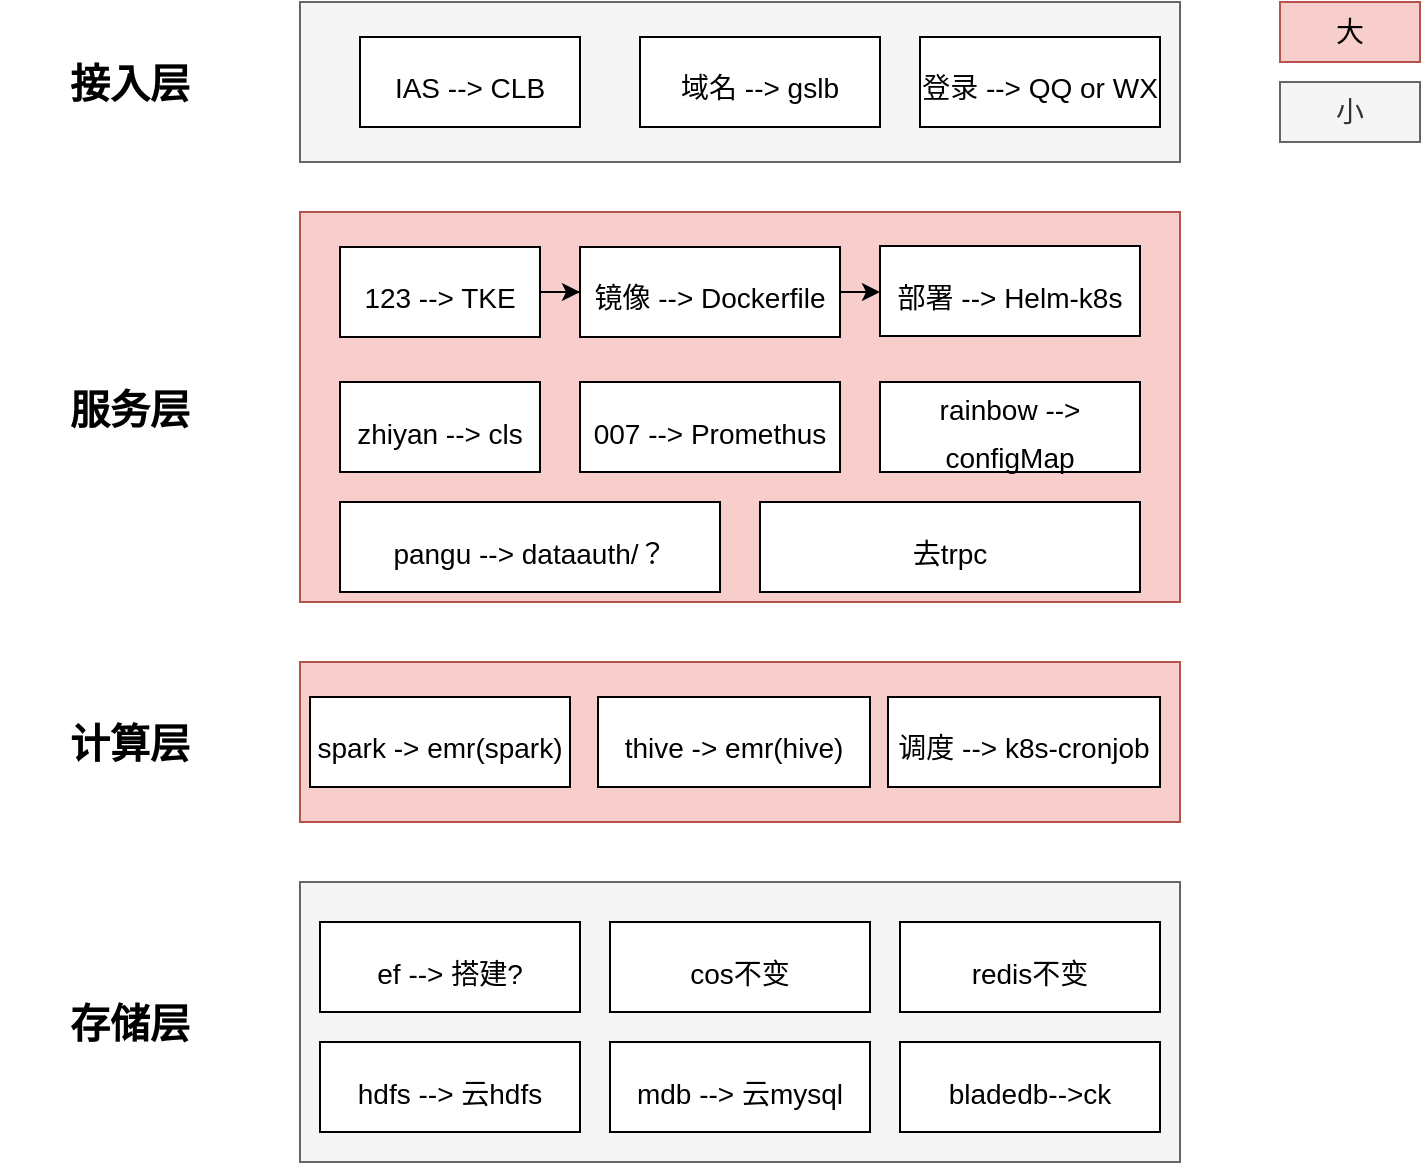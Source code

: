 <mxfile version="20.2.3" type="github">
  <diagram id="cwxhCm63Somnro4JCVdJ" name="第 1 页">
    <mxGraphModel dx="1249" dy="809" grid="1" gridSize="10" guides="1" tooltips="1" connect="1" arrows="1" fold="1" page="1" pageScale="1" pageWidth="827" pageHeight="1169" math="0" shadow="0">
      <root>
        <mxCell id="0" />
        <mxCell id="1" parent="0" />
        <mxCell id="uui6WPJijUR4WHiSDv8N-2" value="&lt;b&gt;&lt;font style=&quot;font-size: 20px;&quot;&gt;接入层&lt;/font&gt;&lt;/b&gt;" style="text;html=1;strokeColor=none;fillColor=none;align=center;verticalAlign=middle;whiteSpace=wrap;rounded=0;" vertex="1" parent="1">
          <mxGeometry x="40" y="465" width="130" height="30" as="geometry" />
        </mxCell>
        <mxCell id="uui6WPJijUR4WHiSDv8N-3" value="" style="rounded=0;whiteSpace=wrap;html=1;fontSize=20;fontColor=#333333;fillColor=#f5f5f5;strokeColor=#666666;" vertex="1" parent="1">
          <mxGeometry x="190" y="440" width="440" height="80" as="geometry" />
        </mxCell>
        <mxCell id="uui6WPJijUR4WHiSDv8N-4" value="&lt;font style=&quot;font-size: 14px;&quot; color=&quot;#000000&quot;&gt;IAS --&amp;gt; CLB&lt;/font&gt;" style="rounded=0;whiteSpace=wrap;html=1;fontSize=20;fontColor=#FFCCCC;" vertex="1" parent="1">
          <mxGeometry x="220" y="457.5" width="110" height="45" as="geometry" />
        </mxCell>
        <mxCell id="uui6WPJijUR4WHiSDv8N-5" value="&lt;font style=&quot;font-size: 14px;&quot; color=&quot;#000000&quot;&gt;域名 --&amp;gt; gslb&lt;/font&gt;" style="rounded=0;whiteSpace=wrap;html=1;fontSize=20;fontColor=#FFCCCC;" vertex="1" parent="1">
          <mxGeometry x="360" y="457.5" width="120" height="45" as="geometry" />
        </mxCell>
        <mxCell id="uui6WPJijUR4WHiSDv8N-6" value="&lt;span style=&quot;font-size: 20px;&quot;&gt;&lt;b&gt;服务层&lt;/b&gt;&lt;/span&gt;" style="text;html=1;strokeColor=none;fillColor=none;align=center;verticalAlign=middle;whiteSpace=wrap;rounded=0;" vertex="1" parent="1">
          <mxGeometry x="40" y="627.5" width="130" height="30" as="geometry" />
        </mxCell>
        <mxCell id="uui6WPJijUR4WHiSDv8N-7" value="" style="rounded=0;whiteSpace=wrap;html=1;fontSize=20;fillColor=#f8cecc;strokeColor=#b85450;" vertex="1" parent="1">
          <mxGeometry x="190" y="545" width="440" height="195" as="geometry" />
        </mxCell>
        <mxCell id="uui6WPJijUR4WHiSDv8N-34" value="" style="edgeStyle=orthogonalEdgeStyle;rounded=0;orthogonalLoop=1;jettySize=auto;html=1;fontSize=14;fontColor=#000000;" edge="1" parent="1" source="uui6WPJijUR4WHiSDv8N-8" target="uui6WPJijUR4WHiSDv8N-9">
          <mxGeometry relative="1" as="geometry" />
        </mxCell>
        <mxCell id="uui6WPJijUR4WHiSDv8N-8" value="&lt;font style=&quot;font-size: 14px;&quot; color=&quot;#000000&quot;&gt;123 --&amp;gt; TKE&lt;/font&gt;" style="rounded=0;whiteSpace=wrap;html=1;fontSize=20;fontColor=#FFCCCC;" vertex="1" parent="1">
          <mxGeometry x="210" y="562.5" width="100" height="45" as="geometry" />
        </mxCell>
        <mxCell id="uui6WPJijUR4WHiSDv8N-35" value="" style="edgeStyle=orthogonalEdgeStyle;rounded=0;orthogonalLoop=1;jettySize=auto;html=1;fontSize=14;fontColor=#000000;" edge="1" parent="1" source="uui6WPJijUR4WHiSDv8N-9" target="uui6WPJijUR4WHiSDv8N-10">
          <mxGeometry relative="1" as="geometry" />
        </mxCell>
        <mxCell id="uui6WPJijUR4WHiSDv8N-9" value="&lt;font color=&quot;#000000&quot;&gt;&lt;span style=&quot;font-size: 14px;&quot;&gt;镜像 --&amp;gt; Dockerfile&lt;/span&gt;&lt;/font&gt;" style="rounded=0;whiteSpace=wrap;html=1;fontSize=20;fontColor=#FFCCCC;" vertex="1" parent="1">
          <mxGeometry x="330" y="562.5" width="130" height="45" as="geometry" />
        </mxCell>
        <mxCell id="uui6WPJijUR4WHiSDv8N-10" value="&lt;font color=&quot;#000000&quot;&gt;&lt;span style=&quot;font-size: 14px;&quot;&gt;部署 --&amp;gt; Helm-k8s&lt;/span&gt;&lt;/font&gt;" style="rounded=0;whiteSpace=wrap;html=1;fontSize=20;fontColor=#FFCCCC;" vertex="1" parent="1">
          <mxGeometry x="480" y="562" width="130" height="45" as="geometry" />
        </mxCell>
        <mxCell id="uui6WPJijUR4WHiSDv8N-11" value="&lt;font style=&quot;font-size: 14px;&quot; color=&quot;#000000&quot;&gt;007 --&amp;gt; Promethus&lt;/font&gt;" style="rounded=0;whiteSpace=wrap;html=1;fontSize=20;fontColor=#FFCCCC;" vertex="1" parent="1">
          <mxGeometry x="330" y="630" width="130" height="45" as="geometry" />
        </mxCell>
        <mxCell id="uui6WPJijUR4WHiSDv8N-12" value="&lt;font style=&quot;font-size: 14px;&quot; color=&quot;#000000&quot;&gt;zhiyan --&amp;gt; cls&lt;/font&gt;" style="rounded=0;whiteSpace=wrap;html=1;fontSize=20;fontColor=#FFCCCC;" vertex="1" parent="1">
          <mxGeometry x="210" y="630" width="100" height="45" as="geometry" />
        </mxCell>
        <mxCell id="uui6WPJijUR4WHiSDv8N-13" value="&lt;font style=&quot;font-size: 14px;&quot; color=&quot;#000000&quot;&gt;rainbow --&amp;gt; configMap&lt;/font&gt;" style="rounded=0;whiteSpace=wrap;html=1;fontSize=20;fontColor=#FFCCCC;" vertex="1" parent="1">
          <mxGeometry x="480" y="630" width="130" height="45" as="geometry" />
        </mxCell>
        <mxCell id="uui6WPJijUR4WHiSDv8N-14" value="&lt;span style=&quot;font-size: 20px;&quot;&gt;&lt;b&gt;计算层&lt;/b&gt;&lt;/span&gt;" style="text;html=1;strokeColor=none;fillColor=none;align=center;verticalAlign=middle;whiteSpace=wrap;rounded=0;" vertex="1" parent="1">
          <mxGeometry x="40" y="795" width="130" height="30" as="geometry" />
        </mxCell>
        <mxCell id="uui6WPJijUR4WHiSDv8N-15" value="" style="rounded=0;whiteSpace=wrap;html=1;fontSize=20;fillColor=#f8cecc;strokeColor=#b85450;" vertex="1" parent="1">
          <mxGeometry x="190" y="770" width="440" height="80" as="geometry" />
        </mxCell>
        <mxCell id="uui6WPJijUR4WHiSDv8N-16" value="&lt;font color=&quot;#000000&quot;&gt;&lt;span style=&quot;font-size: 14px;&quot;&gt;spark -&amp;gt; emr(spark)&lt;/span&gt;&lt;/font&gt;" style="rounded=0;whiteSpace=wrap;html=1;fontSize=20;fontColor=#FFCCCC;" vertex="1" parent="1">
          <mxGeometry x="195" y="787.5" width="130" height="45" as="geometry" />
        </mxCell>
        <mxCell id="uui6WPJijUR4WHiSDv8N-17" value="&lt;font color=&quot;#000000&quot;&gt;&lt;span style=&quot;font-size: 14px;&quot;&gt;thive -&amp;gt; emr(hive)&lt;/span&gt;&lt;/font&gt;" style="rounded=0;whiteSpace=wrap;html=1;fontSize=20;fontColor=#FFCCCC;" vertex="1" parent="1">
          <mxGeometry x="339" y="787.5" width="136" height="45" as="geometry" />
        </mxCell>
        <mxCell id="uui6WPJijUR4WHiSDv8N-18" value="&lt;font style=&quot;font-size: 14px;&quot; color=&quot;#000000&quot;&gt;pangu --&amp;gt; dataauth/？&lt;/font&gt;" style="rounded=0;whiteSpace=wrap;html=1;fontSize=20;fontColor=#FFCCCC;" vertex="1" parent="1">
          <mxGeometry x="210" y="690" width="190" height="45" as="geometry" />
        </mxCell>
        <mxCell id="uui6WPJijUR4WHiSDv8N-19" value="&lt;font color=&quot;#000000&quot;&gt;&lt;span style=&quot;font-size: 14px;&quot;&gt;登录 --&amp;gt; QQ or WX&lt;/span&gt;&lt;/font&gt;" style="rounded=0;whiteSpace=wrap;html=1;fontSize=20;fontColor=#FFCCCC;" vertex="1" parent="1">
          <mxGeometry x="500" y="457.5" width="120" height="45" as="geometry" />
        </mxCell>
        <mxCell id="uui6WPJijUR4WHiSDv8N-21" value="&lt;span style=&quot;font-size: 20px;&quot;&gt;&lt;b&gt;存储层&lt;/b&gt;&lt;/span&gt;" style="text;html=1;strokeColor=none;fillColor=none;align=center;verticalAlign=middle;whiteSpace=wrap;rounded=0;" vertex="1" parent="1">
          <mxGeometry x="40" y="935" width="130" height="30" as="geometry" />
        </mxCell>
        <mxCell id="uui6WPJijUR4WHiSDv8N-22" value="" style="rounded=0;whiteSpace=wrap;html=1;fontSize=20;fontColor=#333333;fillColor=#f5f5f5;strokeColor=#666666;" vertex="1" parent="1">
          <mxGeometry x="190" y="880" width="440" height="140" as="geometry" />
        </mxCell>
        <mxCell id="uui6WPJijUR4WHiSDv8N-23" value="&lt;font color=&quot;#000000&quot;&gt;&lt;span style=&quot;font-size: 14px;&quot;&gt;ef --&amp;gt; 搭建?&lt;/span&gt;&lt;/font&gt;" style="rounded=0;whiteSpace=wrap;html=1;fontSize=20;fontColor=#FFCCCC;" vertex="1" parent="1">
          <mxGeometry x="200" y="900" width="130" height="45" as="geometry" />
        </mxCell>
        <mxCell id="uui6WPJijUR4WHiSDv8N-24" value="&lt;font color=&quot;#000000&quot;&gt;&lt;span style=&quot;font-size: 14px;&quot;&gt;cos不变&lt;/span&gt;&lt;/font&gt;" style="rounded=0;whiteSpace=wrap;html=1;fontSize=20;fontColor=#FFCCCC;" vertex="1" parent="1">
          <mxGeometry x="345" y="900" width="130" height="45" as="geometry" />
        </mxCell>
        <mxCell id="uui6WPJijUR4WHiSDv8N-25" value="&lt;font color=&quot;#000000&quot;&gt;&lt;span style=&quot;font-size: 14px;&quot;&gt;redis不变&lt;/span&gt;&lt;/font&gt;" style="rounded=0;whiteSpace=wrap;html=1;fontSize=20;fontColor=#FFCCCC;" vertex="1" parent="1">
          <mxGeometry x="490" y="900" width="130" height="45" as="geometry" />
        </mxCell>
        <mxCell id="uui6WPJijUR4WHiSDv8N-26" value="&lt;font color=&quot;#000000&quot;&gt;&lt;span style=&quot;font-size: 14px;&quot;&gt;hdfs --&amp;gt; 云hdfs&lt;br&gt;&lt;/span&gt;&lt;/font&gt;" style="rounded=0;whiteSpace=wrap;html=1;fontSize=20;fontColor=#FFCCCC;" vertex="1" parent="1">
          <mxGeometry x="200" y="960" width="130" height="45" as="geometry" />
        </mxCell>
        <mxCell id="uui6WPJijUR4WHiSDv8N-27" value="&lt;font color=&quot;#000000&quot;&gt;&lt;span style=&quot;font-size: 14px;&quot;&gt;mdb --&amp;gt; 云mysql&lt;br&gt;&lt;/span&gt;&lt;/font&gt;" style="rounded=0;whiteSpace=wrap;html=1;fontSize=20;fontColor=#FFCCCC;" vertex="1" parent="1">
          <mxGeometry x="345" y="960" width="130" height="45" as="geometry" />
        </mxCell>
        <mxCell id="uui6WPJijUR4WHiSDv8N-28" value="&lt;font color=&quot;#000000&quot;&gt;&lt;span style=&quot;font-size: 14px;&quot;&gt;bladedb--&amp;gt;ck&lt;br&gt;&lt;/span&gt;&lt;/font&gt;" style="rounded=0;whiteSpace=wrap;html=1;fontSize=20;fontColor=#FFCCCC;" vertex="1" parent="1">
          <mxGeometry x="490" y="960" width="130" height="45" as="geometry" />
        </mxCell>
        <mxCell id="uui6WPJijUR4WHiSDv8N-29" value="大" style="rounded=0;whiteSpace=wrap;html=1;fontSize=14;fillColor=#f8cecc;strokeColor=#b85450;" vertex="1" parent="1">
          <mxGeometry x="680" y="440" width="70" height="30" as="geometry" />
        </mxCell>
        <mxCell id="uui6WPJijUR4WHiSDv8N-30" value="小" style="rounded=0;whiteSpace=wrap;html=1;fontSize=14;fillColor=#f5f5f5;strokeColor=#666666;fontColor=#333333;" vertex="1" parent="1">
          <mxGeometry x="680" y="480" width="70" height="30" as="geometry" />
        </mxCell>
        <mxCell id="uui6WPJijUR4WHiSDv8N-31" value="&lt;font style=&quot;font-size: 14px;&quot; color=&quot;#000000&quot;&gt;去trpc&lt;/font&gt;" style="rounded=0;whiteSpace=wrap;html=1;fontSize=20;fontColor=#FFCCCC;" vertex="1" parent="1">
          <mxGeometry x="420" y="690" width="190" height="45" as="geometry" />
        </mxCell>
        <mxCell id="uui6WPJijUR4WHiSDv8N-32" value="&lt;font color=&quot;#000000&quot;&gt;&lt;span style=&quot;font-size: 14px;&quot;&gt;调度 --&amp;gt; k8s-cronjob&lt;/span&gt;&lt;/font&gt;" style="rounded=0;whiteSpace=wrap;html=1;fontSize=20;fontColor=#FFCCCC;" vertex="1" parent="1">
          <mxGeometry x="484" y="787.5" width="136" height="45" as="geometry" />
        </mxCell>
      </root>
    </mxGraphModel>
  </diagram>
</mxfile>
